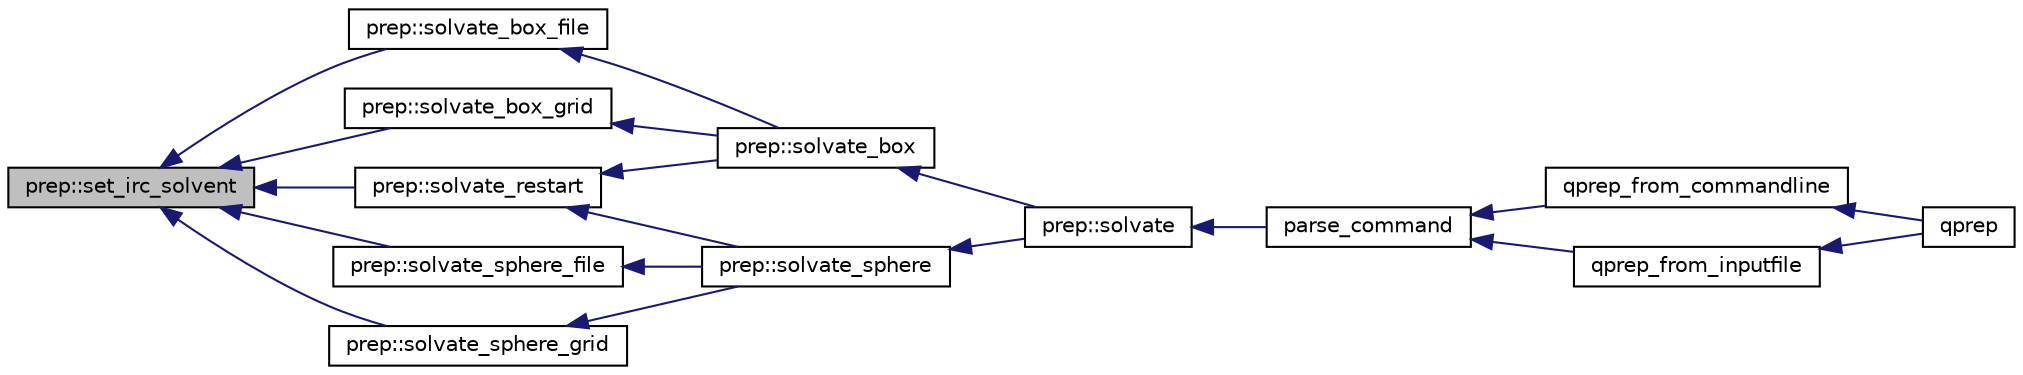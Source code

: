 digraph "prep::set_irc_solvent"
{
  edge [fontname="Helvetica",fontsize="10",labelfontname="Helvetica",labelfontsize="10"];
  node [fontname="Helvetica",fontsize="10",shape=record];
  rankdir="LR";
  Node1 [label="prep::set_irc_solvent",height=0.2,width=0.4,color="black", fillcolor="grey75", style="filled" fontcolor="black"];
  Node1 -> Node2 [dir="back",color="midnightblue",fontsize="10",style="solid",fontname="Helvetica"];
  Node2 [label="prep::solvate_box_file",height=0.2,width=0.4,color="black", fillcolor="white", style="filled",URL="$classprep.html#acd0632e7396c17a73263117350d795b2"];
  Node2 -> Node3 [dir="back",color="midnightblue",fontsize="10",style="solid",fontname="Helvetica"];
  Node3 [label="prep::solvate_box",height=0.2,width=0.4,color="black", fillcolor="white", style="filled",URL="$classprep.html#adea6f92652c57e735fc1ecfb1c51b307"];
  Node3 -> Node4 [dir="back",color="midnightblue",fontsize="10",style="solid",fontname="Helvetica"];
  Node4 [label="prep::solvate",height=0.2,width=0.4,color="black", fillcolor="white", style="filled",URL="$classprep.html#ab40618e65f3f9ff77388540cc08fb857"];
  Node4 -> Node5 [dir="back",color="midnightblue",fontsize="10",style="solid",fontname="Helvetica"];
  Node5 [label="parse_command",height=0.2,width=0.4,color="black", fillcolor="white", style="filled",URL="$qprep_8f90.html#add7d58759b8d0826b87051647135e024"];
  Node5 -> Node6 [dir="back",color="midnightblue",fontsize="10",style="solid",fontname="Helvetica"];
  Node6 [label="qprep_from_commandline",height=0.2,width=0.4,color="black", fillcolor="white", style="filled",URL="$qprep_8f90.html#a509741b66578d6d76b269d0f98128910"];
  Node6 -> Node7 [dir="back",color="midnightblue",fontsize="10",style="solid",fontname="Helvetica"];
  Node7 [label="qprep",height=0.2,width=0.4,color="black", fillcolor="white", style="filled",URL="$qprep_8f90.html#a252292cf2c64796a48ab29aae4920d15"];
  Node5 -> Node8 [dir="back",color="midnightblue",fontsize="10",style="solid",fontname="Helvetica"];
  Node8 [label="qprep_from_inputfile",height=0.2,width=0.4,color="black", fillcolor="white", style="filled",URL="$qprep_8f90.html#aae7f6285ebd5705125725dcda622efd5"];
  Node8 -> Node7 [dir="back",color="midnightblue",fontsize="10",style="solid",fontname="Helvetica"];
  Node1 -> Node9 [dir="back",color="midnightblue",fontsize="10",style="solid",fontname="Helvetica"];
  Node9 [label="prep::solvate_box_grid",height=0.2,width=0.4,color="black", fillcolor="white", style="filled",URL="$classprep.html#a69ec3a8bd439427b2a57259dcf0b7db5"];
  Node9 -> Node3 [dir="back",color="midnightblue",fontsize="10",style="solid",fontname="Helvetica"];
  Node1 -> Node10 [dir="back",color="midnightblue",fontsize="10",style="solid",fontname="Helvetica"];
  Node10 [label="prep::solvate_restart",height=0.2,width=0.4,color="black", fillcolor="white", style="filled",URL="$classprep.html#a5c7e6488cce390d096ff1ba62f9f7e3b"];
  Node10 -> Node3 [dir="back",color="midnightblue",fontsize="10",style="solid",fontname="Helvetica"];
  Node10 -> Node11 [dir="back",color="midnightblue",fontsize="10",style="solid",fontname="Helvetica"];
  Node11 [label="prep::solvate_sphere",height=0.2,width=0.4,color="black", fillcolor="white", style="filled",URL="$classprep.html#a94b652674f1c868ef55bb9e4a3cd8204"];
  Node11 -> Node4 [dir="back",color="midnightblue",fontsize="10",style="solid",fontname="Helvetica"];
  Node1 -> Node12 [dir="back",color="midnightblue",fontsize="10",style="solid",fontname="Helvetica"];
  Node12 [label="prep::solvate_sphere_file",height=0.2,width=0.4,color="black", fillcolor="white", style="filled",URL="$classprep.html#a41752fc7d46be8f022fbba88f159f4d8"];
  Node12 -> Node11 [dir="back",color="midnightblue",fontsize="10",style="solid",fontname="Helvetica"];
  Node1 -> Node13 [dir="back",color="midnightblue",fontsize="10",style="solid",fontname="Helvetica"];
  Node13 [label="prep::solvate_sphere_grid",height=0.2,width=0.4,color="black", fillcolor="white", style="filled",URL="$classprep.html#a48c69af56814950cb78d8a40679c6389"];
  Node13 -> Node11 [dir="back",color="midnightblue",fontsize="10",style="solid",fontname="Helvetica"];
}
